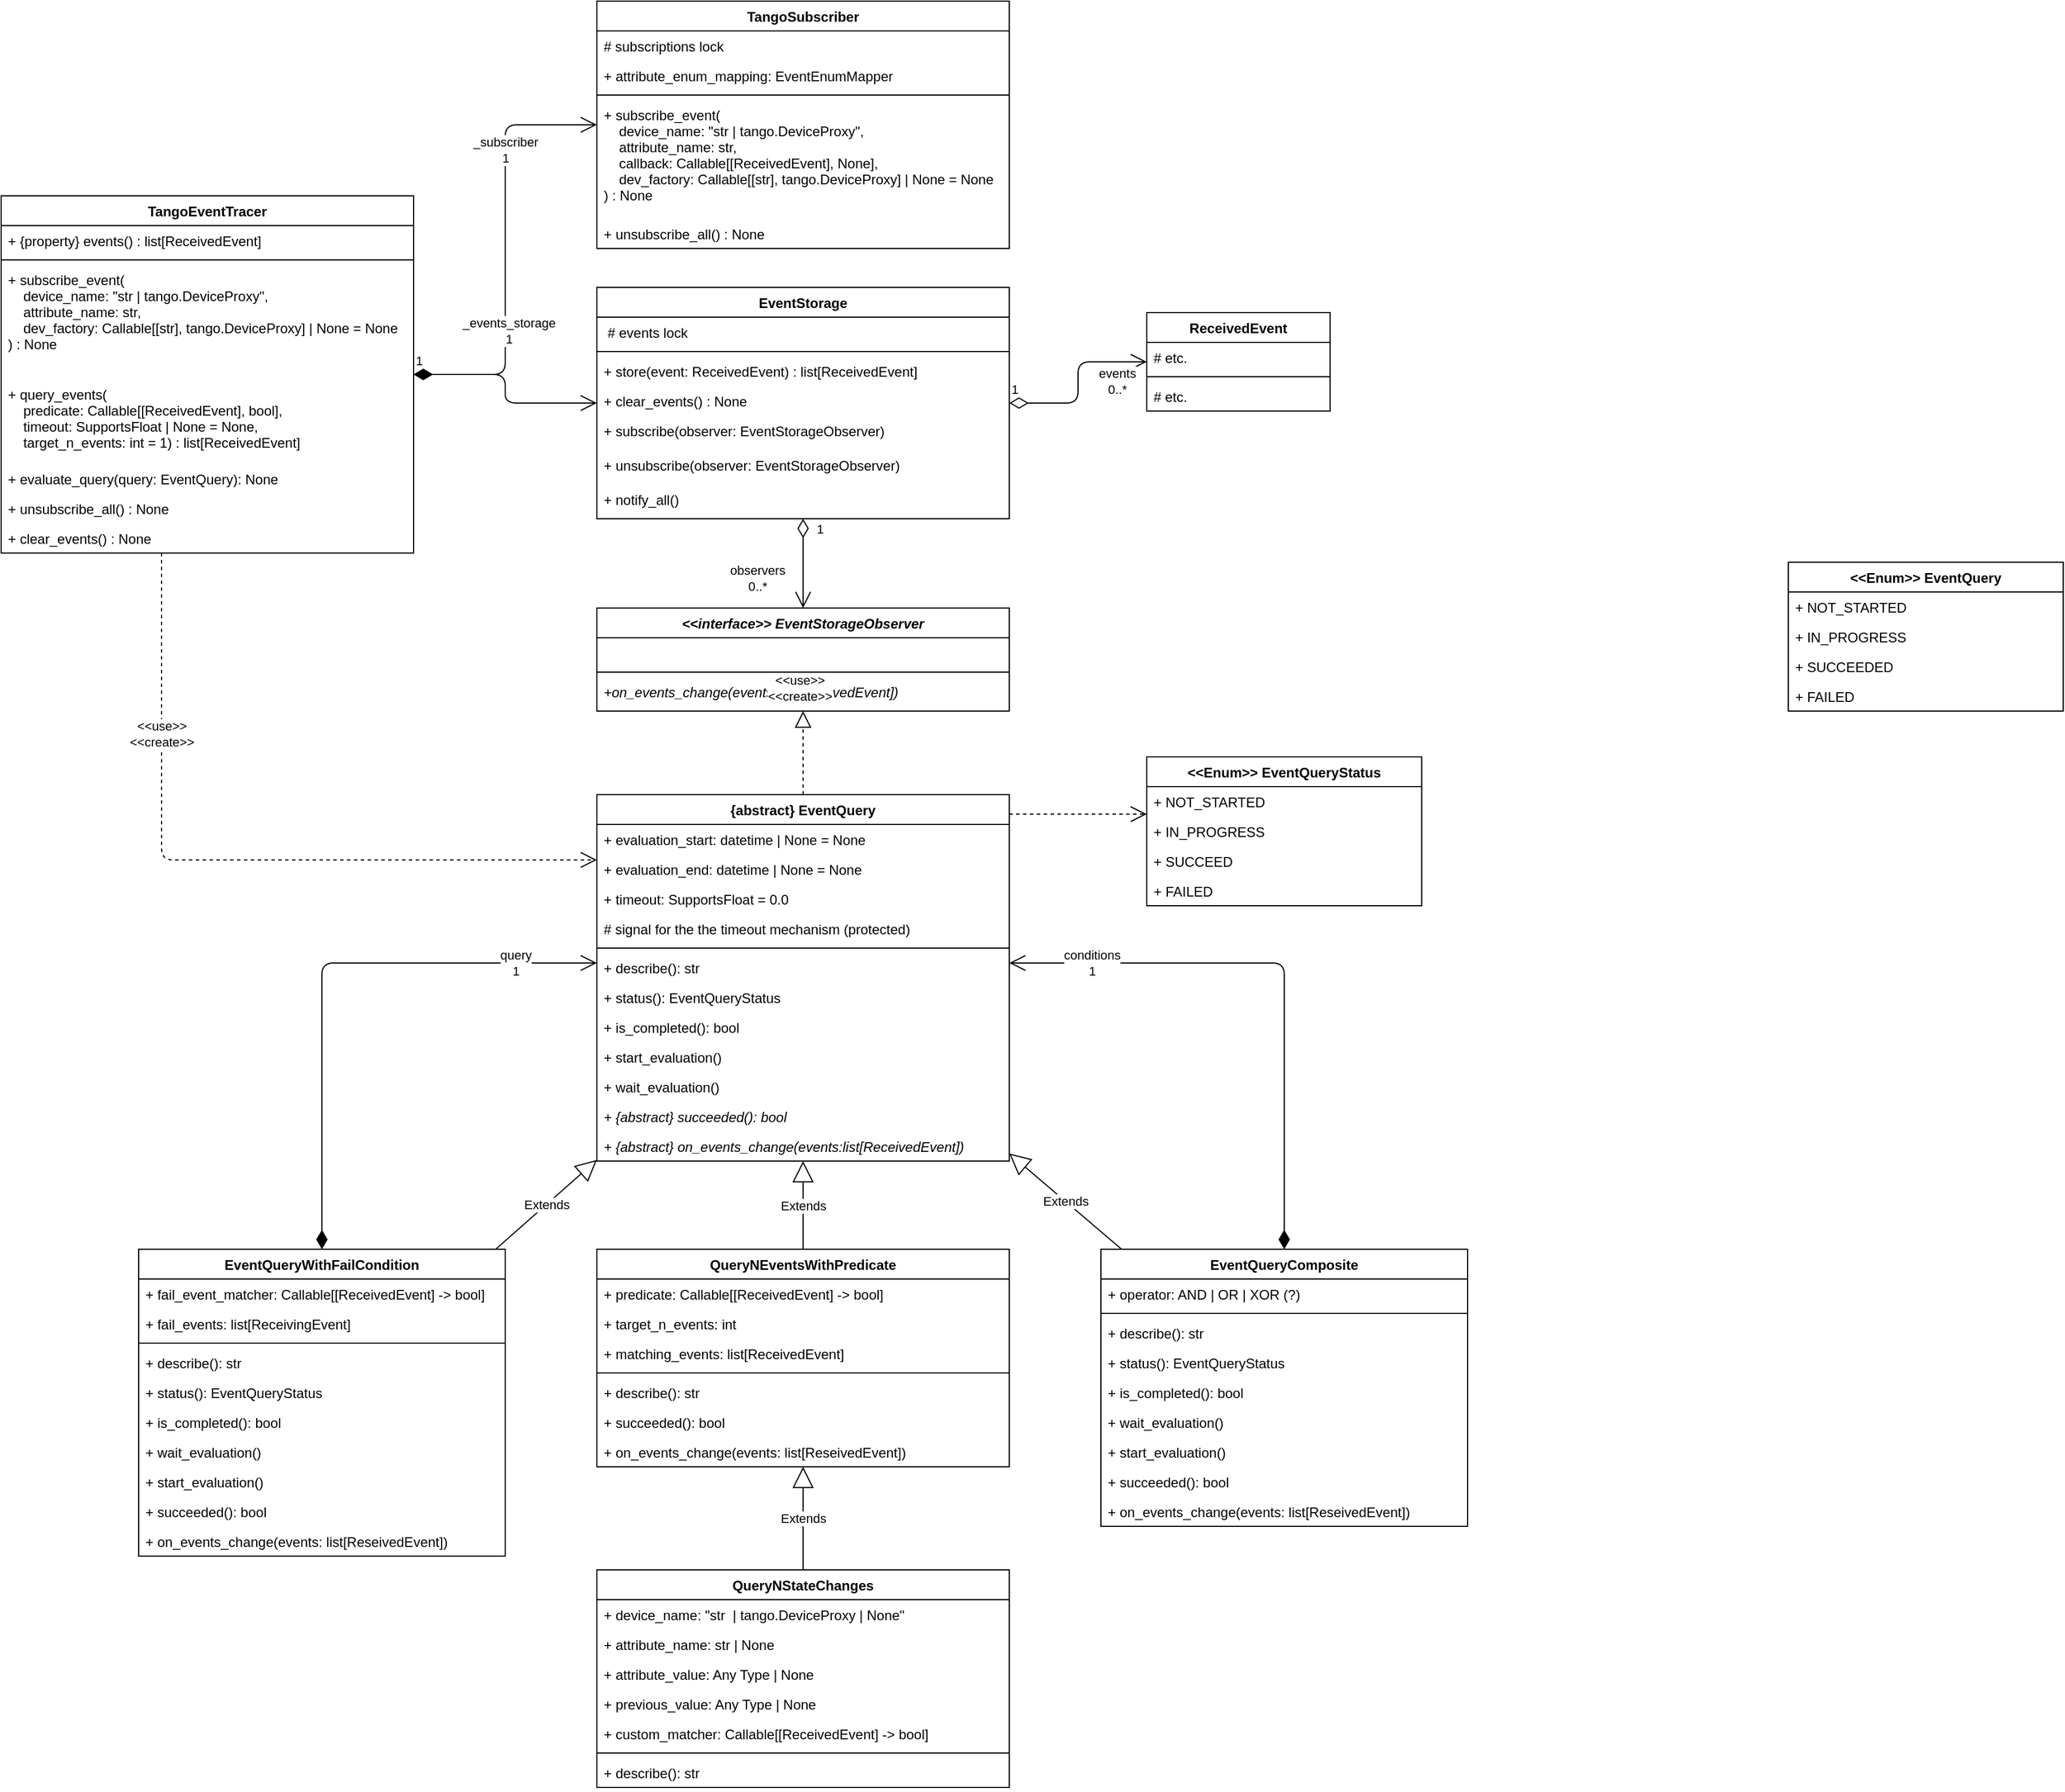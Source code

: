 <mxfile>
    <diagram id="-tlsUsrNYSEPifdIxLzE" name="Page-1">
        <mxGraphModel dx="1700" dy="880" grid="1" gridSize="10" guides="1" tooltips="1" connect="1" arrows="1" fold="1" page="1" pageScale="1" pageWidth="827" pageHeight="1169" math="0" shadow="0">
            <root>
                <mxCell id="0"/>
                <mxCell id="1" parent="0"/>
                <mxCell id="2" value="EventStorage" style="swimlane;fontStyle=1;align=center;verticalAlign=top;childLayout=stackLayout;horizontal=1;startSize=26;horizontalStack=0;resizeParent=1;resizeParentMax=0;resizeLast=0;collapsible=1;marginBottom=0;" parent="1" vertex="1">
                    <mxGeometry x="40" y="360" width="360" height="202" as="geometry"/>
                </mxCell>
                <mxCell id="3" value=" # events lock" style="text;strokeColor=none;fillColor=none;align=left;verticalAlign=top;spacingLeft=4;spacingRight=4;overflow=hidden;rotatable=0;points=[[0,0.5],[1,0.5]];portConstraint=eastwest;" parent="2" vertex="1">
                    <mxGeometry y="26" width="360" height="26" as="geometry"/>
                </mxCell>
                <mxCell id="4" value="" style="line;strokeWidth=1;fillColor=none;align=left;verticalAlign=middle;spacingTop=-1;spacingLeft=3;spacingRight=3;rotatable=0;labelPosition=right;points=[];portConstraint=eastwest;strokeColor=inherit;" parent="2" vertex="1">
                    <mxGeometry y="52" width="360" height="8" as="geometry"/>
                </mxCell>
                <mxCell id="5" value="+ store(event: ReceivedEvent) : list[ReceivedEvent]" style="text;strokeColor=none;fillColor=none;align=left;verticalAlign=top;spacingLeft=4;spacingRight=4;overflow=hidden;rotatable=0;points=[[0,0.5],[1,0.5]];portConstraint=eastwest;" parent="2" vertex="1">
                    <mxGeometry y="60" width="360" height="26" as="geometry"/>
                </mxCell>
                <mxCell id="13" value="+ clear_events() : None" style="text;strokeColor=none;fillColor=none;align=left;verticalAlign=top;spacingLeft=4;spacingRight=4;overflow=hidden;rotatable=0;points=[[0,0.5],[1,0.5]];portConstraint=eastwest;" parent="2" vertex="1">
                    <mxGeometry y="86" width="360" height="26" as="geometry"/>
                </mxCell>
                <mxCell id="134" value="+ subscribe(observer: EventStorageObserver)" style="text;strokeColor=none;fillColor=none;align=left;verticalAlign=top;spacingLeft=4;spacingRight=4;overflow=hidden;rotatable=0;points=[[0,0.5],[1,0.5]];portConstraint=eastwest;" parent="2" vertex="1">
                    <mxGeometry y="112" width="360" height="30" as="geometry"/>
                </mxCell>
                <mxCell id="136" value="+ unsubscribe(observer: EventStorageObserver)" style="text;strokeColor=none;fillColor=none;align=left;verticalAlign=top;spacingLeft=4;spacingRight=4;overflow=hidden;rotatable=0;points=[[0,0.5],[1,0.5]];portConstraint=eastwest;" parent="2" vertex="1">
                    <mxGeometry y="142" width="360" height="30" as="geometry"/>
                </mxCell>
                <mxCell id="135" value="+ notify_all()" style="text;strokeColor=none;fillColor=none;align=left;verticalAlign=top;spacingLeft=4;spacingRight=4;overflow=hidden;rotatable=0;points=[[0,0.5],[1,0.5]];portConstraint=eastwest;" parent="2" vertex="1">
                    <mxGeometry y="172" width="360" height="30" as="geometry"/>
                </mxCell>
                <mxCell id="6" value="ReceivedEvent" style="swimlane;fontStyle=1;align=center;verticalAlign=top;childLayout=stackLayout;horizontal=1;startSize=26;horizontalStack=0;resizeParent=1;resizeParentMax=0;resizeLast=0;collapsible=1;marginBottom=0;" parent="1" vertex="1">
                    <mxGeometry x="520" y="382" width="160" height="86" as="geometry"/>
                </mxCell>
                <mxCell id="7" value="# etc." style="text;strokeColor=none;fillColor=none;align=left;verticalAlign=top;spacingLeft=4;spacingRight=4;overflow=hidden;rotatable=0;points=[[0,0.5],[1,0.5]];portConstraint=eastwest;" parent="6" vertex="1">
                    <mxGeometry y="26" width="160" height="26" as="geometry"/>
                </mxCell>
                <mxCell id="8" value="" style="line;strokeWidth=1;fillColor=none;align=left;verticalAlign=middle;spacingTop=-1;spacingLeft=3;spacingRight=3;rotatable=0;labelPosition=right;points=[];portConstraint=eastwest;strokeColor=inherit;" parent="6" vertex="1">
                    <mxGeometry y="52" width="160" height="8" as="geometry"/>
                </mxCell>
                <mxCell id="9" value="# etc." style="text;strokeColor=none;fillColor=none;align=left;verticalAlign=top;spacingLeft=4;spacingRight=4;overflow=hidden;rotatable=0;points=[[0,0.5],[1,0.5]];portConstraint=eastwest;" parent="6" vertex="1">
                    <mxGeometry y="60" width="160" height="26" as="geometry"/>
                </mxCell>
                <mxCell id="10" value="1" style="endArrow=open;html=1;endSize=12;startArrow=diamondThin;startSize=14;startFill=0;edgeStyle=orthogonalEdgeStyle;align=left;verticalAlign=bottom;" parent="1" source="2" target="6" edge="1">
                    <mxGeometry x="-1" y="3" relative="1" as="geometry">
                        <mxPoint x="310" y="380" as="sourcePoint"/>
                        <mxPoint x="470" y="380" as="targetPoint"/>
                    </mxGeometry>
                </mxCell>
                <mxCell id="11" value="events&lt;br&gt;0..*" style="edgeLabel;html=1;align=center;verticalAlign=middle;resizable=0;points=[];" parent="10" vertex="1" connectable="0">
                    <mxGeometry x="0.667" relative="1" as="geometry">
                        <mxPoint y="17" as="offset"/>
                    </mxGeometry>
                </mxCell>
                <mxCell id="14" value="TangoSubscriber" style="swimlane;fontStyle=1;align=center;verticalAlign=top;childLayout=stackLayout;horizontal=1;startSize=26;horizontalStack=0;resizeParent=1;resizeParentMax=0;resizeLast=0;collapsible=1;marginBottom=0;" parent="1" vertex="1">
                    <mxGeometry x="40" y="110" width="360" height="216" as="geometry"/>
                </mxCell>
                <mxCell id="15" value="# subscriptions lock" style="text;strokeColor=none;fillColor=none;align=left;verticalAlign=top;spacingLeft=4;spacingRight=4;overflow=hidden;rotatable=0;points=[[0,0.5],[1,0.5]];portConstraint=eastwest;" parent="14" vertex="1">
                    <mxGeometry y="26" width="360" height="26" as="geometry"/>
                </mxCell>
                <mxCell id="20" value="+ attribute_enum_mapping: EventEnumMapper" style="text;strokeColor=none;fillColor=none;align=left;verticalAlign=top;spacingLeft=4;spacingRight=4;overflow=hidden;rotatable=0;points=[[0,0.5],[1,0.5]];portConstraint=eastwest;" parent="14" vertex="1">
                    <mxGeometry y="52" width="360" height="26" as="geometry"/>
                </mxCell>
                <mxCell id="16" value="" style="line;strokeWidth=1;fillColor=none;align=left;verticalAlign=middle;spacingTop=-1;spacingLeft=3;spacingRight=3;rotatable=0;labelPosition=right;points=[];portConstraint=eastwest;strokeColor=inherit;" parent="14" vertex="1">
                    <mxGeometry y="78" width="360" height="8" as="geometry"/>
                </mxCell>
                <mxCell id="17" value="+ subscribe_event(&#10;    device_name: &quot;str | tango.DeviceProxy&quot;,&#10;    attribute_name: str, &#10;    callback: Callable[[ReceivedEvent], None], &#10;    dev_factory: Callable[[str], tango.DeviceProxy] | None = None&#10;) : None" style="text;strokeColor=none;fillColor=none;align=left;verticalAlign=top;spacingLeft=4;spacingRight=4;overflow=hidden;rotatable=0;points=[[0,0.5],[1,0.5]];portConstraint=eastwest;" parent="14" vertex="1">
                    <mxGeometry y="86" width="360" height="104" as="geometry"/>
                </mxCell>
                <mxCell id="18" value="+ unsubscribe_all() : None" style="text;strokeColor=none;fillColor=none;align=left;verticalAlign=top;spacingLeft=4;spacingRight=4;overflow=hidden;rotatable=0;points=[[0,0.5],[1,0.5]];portConstraint=eastwest;" parent="14" vertex="1">
                    <mxGeometry y="190" width="360" height="26" as="geometry"/>
                </mxCell>
                <mxCell id="21" value="TangoEventTracer" style="swimlane;fontStyle=1;align=center;verticalAlign=top;childLayout=stackLayout;horizontal=1;startSize=26;horizontalStack=0;resizeParent=1;resizeParentMax=0;resizeLast=0;collapsible=1;marginBottom=0;" parent="1" vertex="1">
                    <mxGeometry x="-480" y="280" width="360" height="312" as="geometry"/>
                </mxCell>
                <mxCell id="22" value="+ {property} events() : list[ReceivedEvent]" style="text;strokeColor=none;fillColor=none;align=left;verticalAlign=top;spacingLeft=4;spacingRight=4;overflow=hidden;rotatable=0;points=[[0,0.5],[1,0.5]];portConstraint=eastwest;" parent="21" vertex="1">
                    <mxGeometry y="26" width="360" height="26" as="geometry"/>
                </mxCell>
                <mxCell id="23" value="" style="line;strokeWidth=1;fillColor=none;align=left;verticalAlign=middle;spacingTop=-1;spacingLeft=3;spacingRight=3;rotatable=0;labelPosition=right;points=[];portConstraint=eastwest;strokeColor=inherit;" parent="21" vertex="1">
                    <mxGeometry y="52" width="360" height="8" as="geometry"/>
                </mxCell>
                <mxCell id="24" value="+ subscribe_event(&#10;    device_name: &quot;str | tango.DeviceProxy&quot;, &#10;    attribute_name: str,&#10;    dev_factory: Callable[[str], tango.DeviceProxy] | None = None&#10;) : None" style="text;strokeColor=none;fillColor=none;align=left;verticalAlign=top;spacingLeft=4;spacingRight=4;overflow=hidden;rotatable=0;points=[[0,0.5],[1,0.5]];portConstraint=eastwest;" parent="21" vertex="1">
                    <mxGeometry y="60" width="360" height="100" as="geometry"/>
                </mxCell>
                <mxCell id="33" value="+ query_events(&#10;    predicate: Callable[[ReceivedEvent], bool],&#10;    timeout: SupportsFloat | None = None,&#10;    target_n_events: int = 1) : list[ReceivedEvent]" style="text;strokeColor=none;fillColor=none;align=left;verticalAlign=top;spacingLeft=4;spacingRight=4;overflow=hidden;rotatable=0;points=[[0,0.5],[1,0.5]];portConstraint=eastwest;" parent="21" vertex="1">
                    <mxGeometry y="160" width="360" height="74" as="geometry"/>
                </mxCell>
                <mxCell id="35" value="+ evaluate_query(query: EventQuery): None" style="text;strokeColor=none;fillColor=none;align=left;verticalAlign=top;spacingLeft=4;spacingRight=4;overflow=hidden;rotatable=0;points=[[0,0.5],[1,0.5]];portConstraint=eastwest;" parent="21" vertex="1">
                    <mxGeometry y="234" width="360" height="26" as="geometry"/>
                </mxCell>
                <mxCell id="32" value="+ unsubscribe_all() : None" style="text;strokeColor=none;fillColor=none;align=left;verticalAlign=top;spacingLeft=4;spacingRight=4;overflow=hidden;rotatable=0;points=[[0,0.5],[1,0.5]];portConstraint=eastwest;" parent="21" vertex="1">
                    <mxGeometry y="260" width="360" height="26" as="geometry"/>
                </mxCell>
                <mxCell id="34" value="+ clear_events() : None" style="text;strokeColor=none;fillColor=none;align=left;verticalAlign=top;spacingLeft=4;spacingRight=4;overflow=hidden;rotatable=0;points=[[0,0.5],[1,0.5]];portConstraint=eastwest;" parent="21" vertex="1">
                    <mxGeometry y="286" width="360" height="26" as="geometry"/>
                </mxCell>
                <mxCell id="28" value="1" style="endArrow=open;html=1;endSize=12;startArrow=diamondThin;startSize=14;startFill=1;edgeStyle=orthogonalEdgeStyle;align=left;verticalAlign=bottom;" parent="1" source="21" target="14" edge="1">
                    <mxGeometry x="-1" y="3" relative="1" as="geometry">
                        <mxPoint x="-70" y="390" as="sourcePoint"/>
                        <mxPoint x="90" y="390" as="targetPoint"/>
                    </mxGeometry>
                </mxCell>
                <mxCell id="30" value="_subscriber&lt;br&gt;1" style="edgeLabel;html=1;align=center;verticalAlign=middle;resizable=0;points=[];" parent="28" vertex="1" connectable="0">
                    <mxGeometry x="0.815" y="-4" relative="1" as="geometry">
                        <mxPoint x="-45" y="18" as="offset"/>
                    </mxGeometry>
                </mxCell>
                <mxCell id="29" value="1" style="endArrow=open;html=1;endSize=12;startArrow=diamondThin;startSize=14;startFill=1;edgeStyle=orthogonalEdgeStyle;align=left;verticalAlign=bottom;" parent="1" source="21" target="2" edge="1">
                    <mxGeometry x="-1" y="3" relative="1" as="geometry">
                        <mxPoint x="-110" y="333.0" as="sourcePoint"/>
                        <mxPoint x="50" y="228.043" as="targetPoint"/>
                    </mxGeometry>
                </mxCell>
                <mxCell id="31" value="_events_storage&lt;br&gt;1" style="edgeLabel;html=1;align=center;verticalAlign=middle;resizable=0;points=[];" parent="1" vertex="1" connectable="0">
                    <mxGeometry x="-9.997" y="250.043" as="geometry">
                        <mxPoint x="-27" y="148" as="offset"/>
                    </mxGeometry>
                </mxCell>
                <mxCell id="36" value="{abstract} EventQuery" style="swimlane;fontStyle=1;align=center;verticalAlign=top;childLayout=stackLayout;horizontal=1;startSize=26;horizontalStack=0;resizeParent=1;resizeParentMax=0;resizeLast=0;collapsible=1;marginBottom=0;" parent="1" vertex="1">
                    <mxGeometry x="40" y="803" width="360" height="320" as="geometry"/>
                </mxCell>
                <mxCell id="78" value="+ evaluation_start: datetime | None = None" style="text;strokeColor=none;fillColor=none;align=left;verticalAlign=top;spacingLeft=4;spacingRight=4;overflow=hidden;rotatable=0;points=[[0,0.5],[1,0.5]];portConstraint=eastwest;" parent="36" vertex="1">
                    <mxGeometry y="26" width="360" height="26" as="geometry"/>
                </mxCell>
                <mxCell id="79" value="+ evaluation_end: datetime | None = None" style="text;strokeColor=none;fillColor=none;align=left;verticalAlign=top;spacingLeft=4;spacingRight=4;overflow=hidden;rotatable=0;points=[[0,0.5],[1,0.5]];portConstraint=eastwest;" parent="36" vertex="1">
                    <mxGeometry y="52" width="360" height="26" as="geometry"/>
                </mxCell>
                <mxCell id="80" value="+ timeout: SupportsFloat = 0.0" style="text;strokeColor=none;fillColor=none;align=left;verticalAlign=top;spacingLeft=4;spacingRight=4;overflow=hidden;rotatable=0;points=[[0,0.5],[1,0.5]];portConstraint=eastwest;" parent="36" vertex="1">
                    <mxGeometry y="78" width="360" height="26" as="geometry"/>
                </mxCell>
                <mxCell id="122" value="# signal for the the timeout mechanism (protected) " style="text;strokeColor=none;fillColor=none;align=left;verticalAlign=top;spacingLeft=4;spacingRight=4;overflow=hidden;rotatable=0;points=[[0,0.5],[1,0.5]];portConstraint=eastwest;" parent="36" vertex="1">
                    <mxGeometry y="104" width="360" height="26" as="geometry"/>
                </mxCell>
                <mxCell id="38" value="" style="line;strokeWidth=1;fillColor=none;align=left;verticalAlign=middle;spacingTop=-1;spacingLeft=3;spacingRight=3;rotatable=0;labelPosition=right;points=[];portConstraint=eastwest;strokeColor=inherit;" parent="36" vertex="1">
                    <mxGeometry y="130" width="360" height="8" as="geometry"/>
                </mxCell>
                <mxCell id="41" value="+ describe(): str" style="text;strokeColor=none;fillColor=none;align=left;verticalAlign=top;spacingLeft=4;spacingRight=4;overflow=hidden;rotatable=0;points=[[0,0.5],[1,0.5]];portConstraint=eastwest;fontStyle=0" parent="36" vertex="1">
                    <mxGeometry y="138" width="360" height="26" as="geometry"/>
                </mxCell>
                <mxCell id="45" value="+ status(): EventQueryStatus" style="text;strokeColor=none;fillColor=none;align=left;verticalAlign=top;spacingLeft=4;spacingRight=4;overflow=hidden;rotatable=0;points=[[0,0.5],[1,0.5]];portConstraint=eastwest;fontStyle=0" parent="36" vertex="1">
                    <mxGeometry y="164" width="360" height="26" as="geometry"/>
                </mxCell>
                <mxCell id="124" value="+ is_completed(): bool" style="text;strokeColor=none;fillColor=none;align=left;verticalAlign=top;spacingLeft=4;spacingRight=4;overflow=hidden;rotatable=0;points=[[0,0.5],[1,0.5]];portConstraint=eastwest;fontStyle=0" parent="36" vertex="1">
                    <mxGeometry y="190" width="360" height="26" as="geometry"/>
                </mxCell>
                <mxCell id="51" value="+ start_evaluation()" style="text;strokeColor=none;fillColor=none;align=left;verticalAlign=top;spacingLeft=4;spacingRight=4;overflow=hidden;rotatable=0;points=[[0,0.5],[1,0.5]];portConstraint=eastwest;fontStyle=0" parent="36" vertex="1">
                    <mxGeometry y="216" width="360" height="26" as="geometry"/>
                </mxCell>
                <mxCell id="121" value="+ wait_evaluation()" style="text;strokeColor=none;fillColor=none;align=left;verticalAlign=top;spacingLeft=4;spacingRight=4;overflow=hidden;rotatable=0;points=[[0,0.5],[1,0.5]];portConstraint=eastwest;fontStyle=0" parent="36" vertex="1">
                    <mxGeometry y="242" width="360" height="26" as="geometry"/>
                </mxCell>
                <mxCell id="39" value="+ {abstract} succeeded(): bool" style="text;strokeColor=none;fillColor=none;align=left;verticalAlign=top;spacingLeft=4;spacingRight=4;overflow=hidden;rotatable=0;points=[[0,0.5],[1,0.5]];portConstraint=eastwest;fontStyle=2" parent="36" vertex="1">
                    <mxGeometry y="268" width="360" height="26" as="geometry"/>
                </mxCell>
                <mxCell id="156" value="+ {abstract} on_events_change(events:list[ReceivedEvent])" style="text;strokeColor=none;fillColor=none;align=left;verticalAlign=top;spacingLeft=4;spacingRight=4;overflow=hidden;rotatable=0;points=[[0,0.5],[1,0.5]];portConstraint=eastwest;fontStyle=2" parent="36" vertex="1">
                    <mxGeometry y="294" width="360" height="26" as="geometry"/>
                </mxCell>
                <mxCell id="52" value="&lt;&lt;Enum&gt;&gt; EventQuery" style="swimlane;fontStyle=1;align=center;verticalAlign=top;childLayout=stackLayout;horizontal=1;startSize=26;horizontalStack=0;resizeParent=1;resizeParentMax=0;resizeLast=0;collapsible=1;marginBottom=0;" parent="1" vertex="1">
                    <mxGeometry x="1080" y="600" width="240" height="130" as="geometry"/>
                </mxCell>
                <mxCell id="56" value="+ NOT_STARTED" style="text;strokeColor=none;fillColor=none;align=left;verticalAlign=top;spacingLeft=4;spacingRight=4;overflow=hidden;rotatable=0;points=[[0,0.5],[1,0.5]];portConstraint=eastwest;" parent="52" vertex="1">
                    <mxGeometry y="26" width="240" height="26" as="geometry"/>
                </mxCell>
                <mxCell id="53" value="+ IN_PROGRESS" style="text;strokeColor=none;fillColor=none;align=left;verticalAlign=top;spacingLeft=4;spacingRight=4;overflow=hidden;rotatable=0;points=[[0,0.5],[1,0.5]];portConstraint=eastwest;" parent="52" vertex="1">
                    <mxGeometry y="52" width="240" height="26" as="geometry"/>
                </mxCell>
                <mxCell id="57" value="+ SUCCEEDED" style="text;strokeColor=none;fillColor=none;align=left;verticalAlign=top;spacingLeft=4;spacingRight=4;overflow=hidden;rotatable=0;points=[[0,0.5],[1,0.5]];portConstraint=eastwest;" parent="52" vertex="1">
                    <mxGeometry y="78" width="240" height="26" as="geometry"/>
                </mxCell>
                <mxCell id="58" value="+ FAILED" style="text;strokeColor=none;fillColor=none;align=left;verticalAlign=top;spacingLeft=4;spacingRight=4;overflow=hidden;rotatable=0;points=[[0,0.5],[1,0.5]];portConstraint=eastwest;" parent="52" vertex="1">
                    <mxGeometry y="104" width="240" height="26" as="geometry"/>
                </mxCell>
                <mxCell id="62" value="EventQueryWithFailCondition" style="swimlane;fontStyle=1;align=center;verticalAlign=top;childLayout=stackLayout;horizontal=1;startSize=26;horizontalStack=0;resizeParent=1;resizeParentMax=0;resizeLast=0;collapsible=1;marginBottom=0;" parent="1" vertex="1">
                    <mxGeometry x="-360" y="1200" width="320" height="268" as="geometry"/>
                </mxCell>
                <mxCell id="63" value="+ fail_event_matcher: Callable[[ReceivedEvent] -&gt; bool]" style="text;strokeColor=none;fillColor=none;align=left;verticalAlign=top;spacingLeft=4;spacingRight=4;overflow=hidden;rotatable=0;points=[[0,0.5],[1,0.5]];portConstraint=eastwest;" parent="62" vertex="1">
                    <mxGeometry y="26" width="320" height="26" as="geometry"/>
                </mxCell>
                <mxCell id="93" value="+ fail_events: list[ReceivingEvent]" style="text;strokeColor=none;fillColor=none;align=left;verticalAlign=top;spacingLeft=4;spacingRight=4;overflow=hidden;rotatable=0;points=[[0,0.5],[1,0.5]];portConstraint=eastwest;" parent="62" vertex="1">
                    <mxGeometry y="52" width="320" height="26" as="geometry"/>
                </mxCell>
                <mxCell id="67" value="" style="line;strokeWidth=1;fillColor=none;align=left;verticalAlign=middle;spacingTop=-1;spacingLeft=3;spacingRight=3;rotatable=0;labelPosition=right;points=[];portConstraint=eastwest;strokeColor=inherit;" parent="62" vertex="1">
                    <mxGeometry y="78" width="320" height="8" as="geometry"/>
                </mxCell>
                <mxCell id="175" value="+ describe(): str" style="text;strokeColor=none;fillColor=none;align=left;verticalAlign=top;spacingLeft=4;spacingRight=4;overflow=hidden;rotatable=0;points=[[0,0.5],[1,0.5]];portConstraint=eastwest;fontStyle=0" parent="62" vertex="1">
                    <mxGeometry y="86" width="320" height="26" as="geometry"/>
                </mxCell>
                <mxCell id="176" value="+ status(): EventQueryStatus" style="text;strokeColor=none;fillColor=none;align=left;verticalAlign=top;spacingLeft=4;spacingRight=4;overflow=hidden;rotatable=0;points=[[0,0.5],[1,0.5]];portConstraint=eastwest;fontStyle=0" parent="62" vertex="1">
                    <mxGeometry y="112" width="320" height="26" as="geometry"/>
                </mxCell>
                <mxCell id="177" value="+ is_completed(): bool" style="text;strokeColor=none;fillColor=none;align=left;verticalAlign=top;spacingLeft=4;spacingRight=4;overflow=hidden;rotatable=0;points=[[0,0.5],[1,0.5]];portConstraint=eastwest;fontStyle=0" parent="62" vertex="1">
                    <mxGeometry y="138" width="320" height="26" as="geometry"/>
                </mxCell>
                <mxCell id="179" value="+ wait_evaluation()" style="text;strokeColor=none;fillColor=none;align=left;verticalAlign=top;spacingLeft=4;spacingRight=4;overflow=hidden;rotatable=0;points=[[0,0.5],[1,0.5]];portConstraint=eastwest;fontStyle=0" parent="62" vertex="1">
                    <mxGeometry y="164" width="320" height="26" as="geometry"/>
                </mxCell>
                <mxCell id="178" value="+ start_evaluation()" style="text;strokeColor=none;fillColor=none;align=left;verticalAlign=top;spacingLeft=4;spacingRight=4;overflow=hidden;rotatable=0;points=[[0,0.5],[1,0.5]];portConstraint=eastwest;fontStyle=0" parent="62" vertex="1">
                    <mxGeometry y="190" width="320" height="26" as="geometry"/>
                </mxCell>
                <mxCell id="173" value="+ succeeded(): bool" style="text;strokeColor=none;fillColor=none;align=left;verticalAlign=top;spacingLeft=4;spacingRight=4;overflow=hidden;rotatable=0;points=[[0,0.5],[1,0.5]];portConstraint=eastwest;fontStyle=0" parent="62" vertex="1">
                    <mxGeometry y="216" width="320" height="26" as="geometry"/>
                </mxCell>
                <mxCell id="174" value="+ on_events_change(events: list[ReseivedEvent])" style="text;strokeColor=none;fillColor=none;align=left;verticalAlign=top;spacingLeft=4;spacingRight=4;overflow=hidden;rotatable=0;points=[[0,0.5],[1,0.5]];portConstraint=eastwest;fontStyle=0" parent="62" vertex="1">
                    <mxGeometry y="242" width="320" height="26" as="geometry"/>
                </mxCell>
                <mxCell id="77" value="QueryNEventsWithPredicate" style="swimlane;fontStyle=1;align=center;verticalAlign=top;childLayout=stackLayout;horizontal=1;startSize=26;horizontalStack=0;resizeParent=1;resizeParentMax=0;resizeLast=0;collapsible=1;marginBottom=0;" parent="1" vertex="1">
                    <mxGeometry x="40" y="1200" width="360" height="190" as="geometry"/>
                </mxCell>
                <mxCell id="81" value="+ predicate: Callable[[ReceivedEvent] -&gt; bool]" style="text;strokeColor=none;fillColor=none;align=left;verticalAlign=top;spacingLeft=4;spacingRight=4;overflow=hidden;rotatable=0;points=[[0,0.5],[1,0.5]];portConstraint=eastwest;" parent="77" vertex="1">
                    <mxGeometry y="26" width="360" height="26" as="geometry"/>
                </mxCell>
                <mxCell id="169" value="+ target_n_events: int" style="text;strokeColor=none;fillColor=none;align=left;verticalAlign=top;spacingLeft=4;spacingRight=4;overflow=hidden;rotatable=0;points=[[0,0.5],[1,0.5]];portConstraint=eastwest;" parent="77" vertex="1">
                    <mxGeometry y="52" width="360" height="26" as="geometry"/>
                </mxCell>
                <mxCell id="157" value="+ matching_events: list[ReceivedEvent]" style="text;strokeColor=none;fillColor=none;align=left;verticalAlign=top;spacingLeft=4;spacingRight=4;overflow=hidden;rotatable=0;points=[[0,0.5],[1,0.5]];portConstraint=eastwest;" parent="77" vertex="1">
                    <mxGeometry y="78" width="360" height="26" as="geometry"/>
                </mxCell>
                <mxCell id="82" value="" style="line;strokeWidth=1;fillColor=none;align=left;verticalAlign=middle;spacingTop=-1;spacingLeft=3;spacingRight=3;rotatable=0;labelPosition=right;points=[];portConstraint=eastwest;strokeColor=inherit;" parent="77" vertex="1">
                    <mxGeometry y="104" width="360" height="8" as="geometry"/>
                </mxCell>
                <mxCell id="87" value="+ describe(): str" style="text;strokeColor=none;fillColor=none;align=left;verticalAlign=top;spacingLeft=4;spacingRight=4;overflow=hidden;rotatable=0;points=[[0,0.5],[1,0.5]];portConstraint=eastwest;fontStyle=0" parent="77" vertex="1">
                    <mxGeometry y="112" width="360" height="26" as="geometry"/>
                </mxCell>
                <mxCell id="88" value="+ succeeded(): bool" style="text;strokeColor=none;fillColor=none;align=left;verticalAlign=top;spacingLeft=4;spacingRight=4;overflow=hidden;rotatable=0;points=[[0,0.5],[1,0.5]];portConstraint=eastwest;fontStyle=0" parent="77" vertex="1">
                    <mxGeometry y="138" width="360" height="26" as="geometry"/>
                </mxCell>
                <mxCell id="90" value="+ on_events_change(events: list[ReseivedEvent])" style="text;strokeColor=none;fillColor=none;align=left;verticalAlign=top;spacingLeft=4;spacingRight=4;overflow=hidden;rotatable=0;points=[[0,0.5],[1,0.5]];portConstraint=eastwest;fontStyle=0" parent="77" vertex="1">
                    <mxGeometry y="164" width="360" height="26" as="geometry"/>
                </mxCell>
                <mxCell id="97" value="" style="endArrow=open;html=1;endSize=12;startArrow=diamondThin;startSize=14;startFill=1;edgeStyle=orthogonalEdgeStyle;align=left;verticalAlign=bottom;" parent="1" source="62" target="36" edge="1">
                    <mxGeometry x="-1" y="3" relative="1" as="geometry">
                        <mxPoint x="-270" y="1060" as="sourcePoint"/>
                        <mxPoint x="-110" y="1060" as="targetPoint"/>
                        <Array as="points">
                            <mxPoint x="-200" y="950"/>
                        </Array>
                    </mxGeometry>
                </mxCell>
                <mxCell id="98" value="query&lt;br&gt;1" style="edgeLabel;html=1;align=center;verticalAlign=middle;resizable=0;points=[];" parent="97" vertex="1" connectable="0">
                    <mxGeometry x="0.709" relative="1" as="geometry">
                        <mxPoint as="offset"/>
                    </mxGeometry>
                </mxCell>
                <mxCell id="125" value="&lt;&lt;Enum&gt;&gt; EventQueryStatus" style="swimlane;fontStyle=1;align=center;verticalAlign=top;childLayout=stackLayout;horizontal=1;startSize=26;horizontalStack=0;resizeParent=1;resizeParentMax=0;resizeLast=0;collapsible=1;marginBottom=0;" parent="1" vertex="1">
                    <mxGeometry x="520" y="770" width="240" height="130" as="geometry"/>
                </mxCell>
                <mxCell id="128" value="+ NOT_STARTED" style="text;strokeColor=none;fillColor=none;align=left;verticalAlign=top;spacingLeft=4;spacingRight=4;overflow=hidden;rotatable=0;points=[[0,0.5],[1,0.5]];portConstraint=eastwest;fontStyle=0" parent="125" vertex="1">
                    <mxGeometry y="26" width="240" height="26" as="geometry"/>
                </mxCell>
                <mxCell id="131" value="+ IN_PROGRESS" style="text;strokeColor=none;fillColor=none;align=left;verticalAlign=top;spacingLeft=4;spacingRight=4;overflow=hidden;rotatable=0;points=[[0,0.5],[1,0.5]];portConstraint=eastwest;fontStyle=0" parent="125" vertex="1">
                    <mxGeometry y="52" width="240" height="26" as="geometry"/>
                </mxCell>
                <mxCell id="132" value="+ SUCCEED" style="text;strokeColor=none;fillColor=none;align=left;verticalAlign=top;spacingLeft=4;spacingRight=4;overflow=hidden;rotatable=0;points=[[0,0.5],[1,0.5]];portConstraint=eastwest;fontStyle=0" parent="125" vertex="1">
                    <mxGeometry y="78" width="240" height="26" as="geometry"/>
                </mxCell>
                <mxCell id="133" value="+ FAILED" style="text;strokeColor=none;fillColor=none;align=left;verticalAlign=top;spacingLeft=4;spacingRight=4;overflow=hidden;rotatable=0;points=[[0,0.5],[1,0.5]];portConstraint=eastwest;fontStyle=0" parent="125" vertex="1">
                    <mxGeometry y="104" width="240" height="26" as="geometry"/>
                </mxCell>
                <mxCell id="146" value="&lt;&lt;interface&gt;&gt; EventStorageObserver" style="swimlane;fontStyle=3;align=center;verticalAlign=top;childLayout=stackLayout;horizontal=1;startSize=26;horizontalStack=0;resizeParent=1;resizeParentMax=0;resizeLast=0;collapsible=1;marginBottom=0;" parent="1" vertex="1">
                    <mxGeometry x="40" y="640" width="360" height="90" as="geometry"/>
                </mxCell>
                <mxCell id="147" value=" " style="text;strokeColor=none;fillColor=none;align=left;verticalAlign=top;spacingLeft=4;spacingRight=4;overflow=hidden;rotatable=0;points=[[0,0.5],[1,0.5]];portConstraint=eastwest;" parent="146" vertex="1">
                    <mxGeometry y="26" width="360" height="26" as="geometry"/>
                </mxCell>
                <mxCell id="148" value="" style="line;strokeWidth=1;fillColor=none;align=left;verticalAlign=middle;spacingTop=-1;spacingLeft=3;spacingRight=3;rotatable=0;labelPosition=right;points=[];portConstraint=eastwest;strokeColor=inherit;" parent="146" vertex="1">
                    <mxGeometry y="52" width="360" height="8" as="geometry"/>
                </mxCell>
                <mxCell id="149" value="+on_events_change(events:list[ReceivedEvent])" style="text;strokeColor=none;fillColor=none;align=left;verticalAlign=top;spacingLeft=4;spacingRight=4;overflow=hidden;rotatable=0;points=[[0,0.5],[1,0.5]];portConstraint=eastwest;fontStyle=2" parent="146" vertex="1">
                    <mxGeometry y="60" width="360" height="30" as="geometry"/>
                </mxCell>
                <mxCell id="158" value="QueryNStateChanges" style="swimlane;fontStyle=1;align=center;verticalAlign=top;childLayout=stackLayout;horizontal=1;startSize=26;horizontalStack=0;resizeParent=1;resizeParentMax=0;resizeLast=0;collapsible=1;marginBottom=0;" parent="1" vertex="1">
                    <mxGeometry x="40" y="1480" width="360" height="190" as="geometry"/>
                </mxCell>
                <mxCell id="159" value="+ device_name: &quot;str  | tango.DeviceProxy | None&quot; " style="text;strokeColor=none;fillColor=none;align=left;verticalAlign=top;spacingLeft=4;spacingRight=4;overflow=hidden;rotatable=0;points=[[0,0.5],[1,0.5]];portConstraint=eastwest;" parent="158" vertex="1">
                    <mxGeometry y="26" width="360" height="26" as="geometry"/>
                </mxCell>
                <mxCell id="165" value="+ attribute_name: str | None" style="text;strokeColor=none;fillColor=none;align=left;verticalAlign=top;spacingLeft=4;spacingRight=4;overflow=hidden;rotatable=0;points=[[0,0.5],[1,0.5]];portConstraint=eastwest;" parent="158" vertex="1">
                    <mxGeometry y="52" width="360" height="26" as="geometry"/>
                </mxCell>
                <mxCell id="166" value="+ attribute_value: Any Type | None" style="text;strokeColor=none;fillColor=none;align=left;verticalAlign=top;spacingLeft=4;spacingRight=4;overflow=hidden;rotatable=0;points=[[0,0.5],[1,0.5]];portConstraint=eastwest;" parent="158" vertex="1">
                    <mxGeometry y="78" width="360" height="26" as="geometry"/>
                </mxCell>
                <mxCell id="160" value="+ previous_value: Any Type | None" style="text;strokeColor=none;fillColor=none;align=left;verticalAlign=top;spacingLeft=4;spacingRight=4;overflow=hidden;rotatable=0;points=[[0,0.5],[1,0.5]];portConstraint=eastwest;" parent="158" vertex="1">
                    <mxGeometry y="104" width="360" height="26" as="geometry"/>
                </mxCell>
                <mxCell id="168" value="+ custom_matcher: Callable[[ReceivedEvent] -&gt; bool]" style="text;strokeColor=none;fillColor=none;align=left;verticalAlign=top;spacingLeft=4;spacingRight=4;overflow=hidden;rotatable=0;points=[[0,0.5],[1,0.5]];portConstraint=eastwest;" parent="158" vertex="1">
                    <mxGeometry y="130" width="360" height="26" as="geometry"/>
                </mxCell>
                <mxCell id="161" value="" style="line;strokeWidth=1;fillColor=none;align=left;verticalAlign=middle;spacingTop=-1;spacingLeft=3;spacingRight=3;rotatable=0;labelPosition=right;points=[];portConstraint=eastwest;strokeColor=inherit;" parent="158" vertex="1">
                    <mxGeometry y="156" width="360" height="8" as="geometry"/>
                </mxCell>
                <mxCell id="162" value="+ describe(): str" style="text;strokeColor=none;fillColor=none;align=left;verticalAlign=top;spacingLeft=4;spacingRight=4;overflow=hidden;rotatable=0;points=[[0,0.5],[1,0.5]];portConstraint=eastwest;fontStyle=0" parent="158" vertex="1">
                    <mxGeometry y="164" width="360" height="26" as="geometry"/>
                </mxCell>
                <mxCell id="170" value="Extends" style="endArrow=block;endSize=16;endFill=0;html=1;" parent="1" source="77" target="36" edge="1">
                    <mxGeometry width="160" relative="1" as="geometry">
                        <mxPoint x="100" y="1290" as="sourcePoint"/>
                        <mxPoint x="260" y="1290" as="targetPoint"/>
                    </mxGeometry>
                </mxCell>
                <mxCell id="171" value="Extends" style="endArrow=block;endSize=16;endFill=0;html=1;" parent="1" source="158" target="77" edge="1">
                    <mxGeometry width="160" relative="1" as="geometry">
                        <mxPoint x="460" y="1417" as="sourcePoint"/>
                        <mxPoint x="460" y="1320" as="targetPoint"/>
                    </mxGeometry>
                </mxCell>
                <mxCell id="172" value="Extends" style="endArrow=block;endSize=16;endFill=0;html=1;" parent="1" source="62" target="36" edge="1">
                    <mxGeometry width="160" relative="1" as="geometry">
                        <mxPoint y="1287" as="sourcePoint"/>
                        <mxPoint y="1190" as="targetPoint"/>
                    </mxGeometry>
                </mxCell>
                <mxCell id="180" value="EventQueryComposite" style="swimlane;fontStyle=1;align=center;verticalAlign=top;childLayout=stackLayout;horizontal=1;startSize=26;horizontalStack=0;resizeParent=1;resizeParentMax=0;resizeLast=0;collapsible=1;marginBottom=0;" parent="1" vertex="1">
                    <mxGeometry x="480" y="1200" width="320" height="242" as="geometry"/>
                </mxCell>
                <mxCell id="181" value="+ operator: AND | OR | XOR (?)" style="text;strokeColor=none;fillColor=none;align=left;verticalAlign=top;spacingLeft=4;spacingRight=4;overflow=hidden;rotatable=0;points=[[0,0.5],[1,0.5]];portConstraint=eastwest;" parent="180" vertex="1">
                    <mxGeometry y="26" width="320" height="26" as="geometry"/>
                </mxCell>
                <mxCell id="183" value="" style="line;strokeWidth=1;fillColor=none;align=left;verticalAlign=middle;spacingTop=-1;spacingLeft=3;spacingRight=3;rotatable=0;labelPosition=right;points=[];portConstraint=eastwest;strokeColor=inherit;" parent="180" vertex="1">
                    <mxGeometry y="52" width="320" height="8" as="geometry"/>
                </mxCell>
                <mxCell id="184" value="+ describe(): str" style="text;strokeColor=none;fillColor=none;align=left;verticalAlign=top;spacingLeft=4;spacingRight=4;overflow=hidden;rotatable=0;points=[[0,0.5],[1,0.5]];portConstraint=eastwest;fontStyle=0" parent="180" vertex="1">
                    <mxGeometry y="60" width="320" height="26" as="geometry"/>
                </mxCell>
                <mxCell id="185" value="+ status(): EventQueryStatus" style="text;strokeColor=none;fillColor=none;align=left;verticalAlign=top;spacingLeft=4;spacingRight=4;overflow=hidden;rotatable=0;points=[[0,0.5],[1,0.5]];portConstraint=eastwest;fontStyle=0" parent="180" vertex="1">
                    <mxGeometry y="86" width="320" height="26" as="geometry"/>
                </mxCell>
                <mxCell id="186" value="+ is_completed(): bool" style="text;strokeColor=none;fillColor=none;align=left;verticalAlign=top;spacingLeft=4;spacingRight=4;overflow=hidden;rotatable=0;points=[[0,0.5],[1,0.5]];portConstraint=eastwest;fontStyle=0" parent="180" vertex="1">
                    <mxGeometry y="112" width="320" height="26" as="geometry"/>
                </mxCell>
                <mxCell id="187" value="+ wait_evaluation()" style="text;strokeColor=none;fillColor=none;align=left;verticalAlign=top;spacingLeft=4;spacingRight=4;overflow=hidden;rotatable=0;points=[[0,0.5],[1,0.5]];portConstraint=eastwest;fontStyle=0" parent="180" vertex="1">
                    <mxGeometry y="138" width="320" height="26" as="geometry"/>
                </mxCell>
                <mxCell id="188" value="+ start_evaluation()" style="text;strokeColor=none;fillColor=none;align=left;verticalAlign=top;spacingLeft=4;spacingRight=4;overflow=hidden;rotatable=0;points=[[0,0.5],[1,0.5]];portConstraint=eastwest;fontStyle=0" parent="180" vertex="1">
                    <mxGeometry y="164" width="320" height="26" as="geometry"/>
                </mxCell>
                <mxCell id="189" value="+ succeeded(): bool" style="text;strokeColor=none;fillColor=none;align=left;verticalAlign=top;spacingLeft=4;spacingRight=4;overflow=hidden;rotatable=0;points=[[0,0.5],[1,0.5]];portConstraint=eastwest;fontStyle=0" parent="180" vertex="1">
                    <mxGeometry y="190" width="320" height="26" as="geometry"/>
                </mxCell>
                <mxCell id="190" value="+ on_events_change(events: list[ReseivedEvent])" style="text;strokeColor=none;fillColor=none;align=left;verticalAlign=top;spacingLeft=4;spacingRight=4;overflow=hidden;rotatable=0;points=[[0,0.5],[1,0.5]];portConstraint=eastwest;fontStyle=0" parent="180" vertex="1">
                    <mxGeometry y="216" width="320" height="26" as="geometry"/>
                </mxCell>
                <mxCell id="191" value="" style="endArrow=open;html=1;endSize=12;startArrow=diamondThin;startSize=14;startFill=1;edgeStyle=orthogonalEdgeStyle;align=left;verticalAlign=bottom;" parent="1" source="180" target="36" edge="1">
                    <mxGeometry x="-1" y="3" relative="1" as="geometry">
                        <mxPoint x="570" y="1060" as="sourcePoint"/>
                        <mxPoint x="880" y="950.043" as="targetPoint"/>
                        <Array as="points">
                            <mxPoint x="640" y="950"/>
                        </Array>
                    </mxGeometry>
                </mxCell>
                <mxCell id="192" value="conditions&lt;br&gt;1" style="edgeLabel;html=1;align=center;verticalAlign=middle;resizable=0;points=[];" parent="191" vertex="1" connectable="0">
                    <mxGeometry x="0.709" relative="1" as="geometry">
                        <mxPoint as="offset"/>
                    </mxGeometry>
                </mxCell>
                <mxCell id="194" value="Extends" style="endArrow=block;endSize=16;endFill=0;html=1;" parent="1" source="180" target="36" edge="1">
                    <mxGeometry width="160" relative="1" as="geometry">
                        <mxPoint x="230" y="1210" as="sourcePoint"/>
                        <mxPoint x="230" y="1133" as="targetPoint"/>
                    </mxGeometry>
                </mxCell>
                <mxCell id="195" value="1" style="endArrow=open;html=1;endSize=12;startArrow=diamondThin;startSize=14;startFill=0;edgeStyle=orthogonalEdgeStyle;align=left;verticalAlign=bottom;" parent="1" source="2" target="146" edge="1">
                    <mxGeometry x="-0.538" y="10" relative="1" as="geometry">
                        <mxPoint x="410" y="471.0" as="sourcePoint"/>
                        <mxPoint x="530" y="435.0" as="targetPoint"/>
                        <mxPoint as="offset"/>
                    </mxGeometry>
                </mxCell>
                <mxCell id="196" value="observers&lt;br&gt;0..*" style="edgeLabel;html=1;align=center;verticalAlign=middle;resizable=0;points=[];" parent="195" vertex="1" connectable="0">
                    <mxGeometry x="0.667" relative="1" as="geometry">
                        <mxPoint x="-40" y="-13" as="offset"/>
                    </mxGeometry>
                </mxCell>
                <mxCell id="197" value="" style="endArrow=block;dashed=1;endFill=0;endSize=12;html=1;" parent="1" source="36" target="146" edge="1">
                    <mxGeometry width="160" relative="1" as="geometry">
                        <mxPoint x="170" y="750" as="sourcePoint"/>
                        <mxPoint x="330" y="750" as="targetPoint"/>
                    </mxGeometry>
                </mxCell>
                <mxCell id="207" value="" style="endArrow=open;html=1;endSize=12;startArrow=none;startSize=14;startFill=0;edgeStyle=orthogonalEdgeStyle;align=left;verticalAlign=bottom;dashed=1;" parent="1" source="21" target="36" edge="1">
                    <mxGeometry x="-1" y="3" relative="1" as="geometry">
                        <mxPoint x="-190" y="1210" as="sourcePoint"/>
                        <mxPoint x="50" y="960.059" as="targetPoint"/>
                        <Array as="points">
                            <mxPoint x="-340" y="860"/>
                        </Array>
                    </mxGeometry>
                </mxCell>
                <mxCell id="208" value="&amp;lt;&amp;lt;use&amp;gt;&amp;gt;&lt;br&gt;&amp;lt;&amp;lt;create&amp;gt;&amp;gt;" style="edgeLabel;html=1;align=center;verticalAlign=middle;resizable=0;points=[];" parent="207" vertex="1" connectable="0">
                    <mxGeometry x="0.709" relative="1" as="geometry">
                        <mxPoint x="-286" y="-110" as="offset"/>
                    </mxGeometry>
                </mxCell>
                <mxCell id="209" value="" style="endArrow=open;html=1;endSize=12;startArrow=none;startSize=14;startFill=0;edgeStyle=orthogonalEdgeStyle;align=left;verticalAlign=bottom;dashed=1;" edge="1" parent="1" source="36" target="125">
                    <mxGeometry x="-1" y="3" relative="1" as="geometry">
                        <mxPoint x="110" y="520.0" as="sourcePoint"/>
                        <mxPoint x="490" y="788.0" as="targetPoint"/>
                        <Array as="points">
                            <mxPoint x="410" y="820"/>
                            <mxPoint x="410" y="820"/>
                        </Array>
                    </mxGeometry>
                </mxCell>
                <mxCell id="210" value="&amp;lt;&amp;lt;use&amp;gt;&amp;gt;&lt;br&gt;&amp;lt;&amp;lt;create&amp;gt;&amp;gt;" style="edgeLabel;html=1;align=center;verticalAlign=middle;resizable=0;points=[];" vertex="1" connectable="0" parent="209">
                    <mxGeometry x="0.709" relative="1" as="geometry">
                        <mxPoint x="-286" y="-110" as="offset"/>
                    </mxGeometry>
                </mxCell>
            </root>
        </mxGraphModel>
    </diagram>
</mxfile>